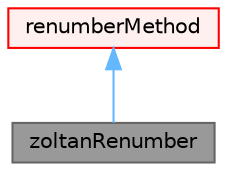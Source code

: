 digraph "zoltanRenumber"
{
 // LATEX_PDF_SIZE
  bgcolor="transparent";
  edge [fontname=Helvetica,fontsize=10,labelfontname=Helvetica,labelfontsize=10];
  node [fontname=Helvetica,fontsize=10,shape=box,height=0.2,width=0.4];
  Node1 [id="Node000001",label="zoltanRenumber",height=0.2,width=0.4,color="gray40", fillcolor="grey60", style="filled", fontcolor="black",tooltip="Renumber using Zoltan."];
  Node2 -> Node1 [id="edge1_Node000001_Node000002",dir="back",color="steelblue1",style="solid",tooltip=" "];
  Node2 [id="Node000002",label="renumberMethod",height=0.2,width=0.4,color="red", fillcolor="#FFF0F0", style="filled",URL="$classFoam_1_1renumberMethod.html",tooltip="Abstract base class for renumbering."];
}
